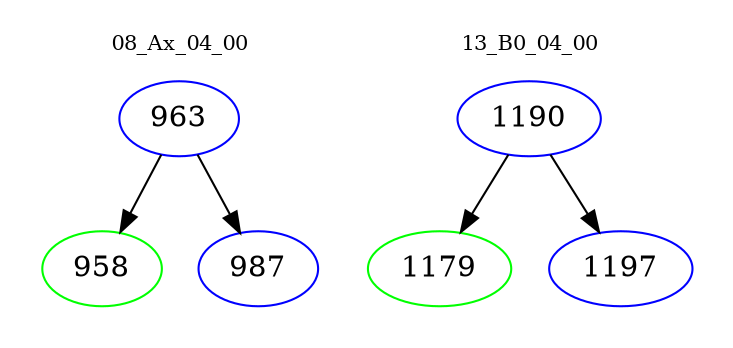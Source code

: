 digraph{
subgraph cluster_0 {
color = white
label = "08_Ax_04_00";
fontsize=10;
T0_963 [label="963", color="blue"]
T0_963 -> T0_958 [color="black"]
T0_958 [label="958", color="green"]
T0_963 -> T0_987 [color="black"]
T0_987 [label="987", color="blue"]
}
subgraph cluster_1 {
color = white
label = "13_B0_04_00";
fontsize=10;
T1_1190 [label="1190", color="blue"]
T1_1190 -> T1_1179 [color="black"]
T1_1179 [label="1179", color="green"]
T1_1190 -> T1_1197 [color="black"]
T1_1197 [label="1197", color="blue"]
}
}
